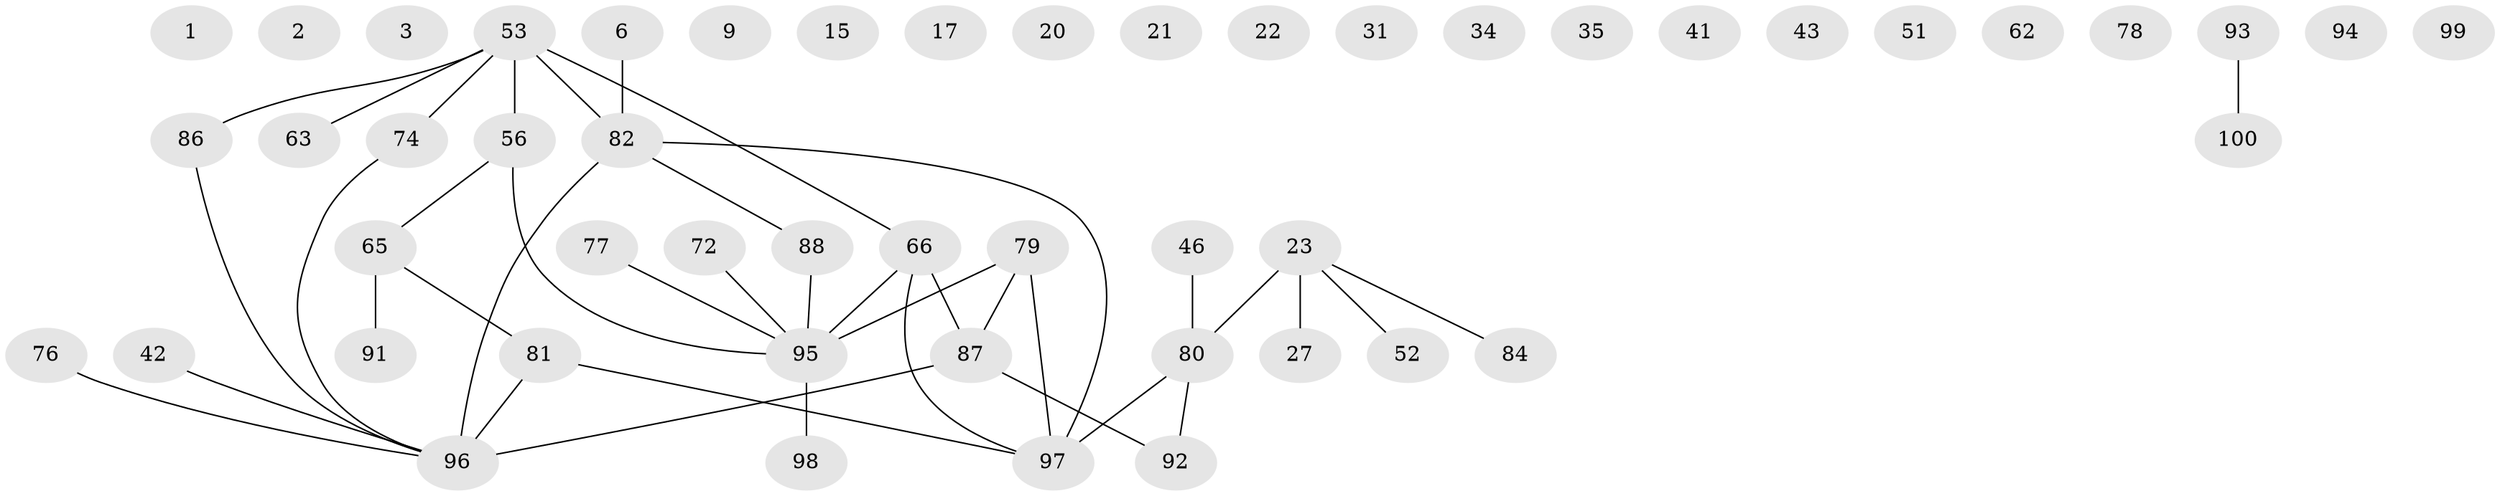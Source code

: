 // original degree distribution, {0: 0.17, 3: 0.16, 5: 0.06, 1: 0.26, 2: 0.25, 4: 0.1}
// Generated by graph-tools (version 1.1) at 2025/43/03/04/25 21:43:46]
// undirected, 50 vertices, 40 edges
graph export_dot {
graph [start="1"]
  node [color=gray90,style=filled];
  1;
  2;
  3;
  6;
  9;
  15;
  17;
  20;
  21;
  22;
  23;
  27;
  31;
  34;
  35;
  41;
  42;
  43;
  46;
  51;
  52;
  53 [super="+4+45"];
  56 [super="+40"];
  62;
  63;
  65;
  66 [super="+49+55"];
  72;
  74 [super="+39+47"];
  76 [super="+58"];
  77;
  78;
  79 [super="+30"];
  80 [super="+67"];
  81 [super="+68"];
  82 [super="+5"];
  84 [super="+73"];
  86 [super="+85"];
  87 [super="+54+59"];
  88;
  91 [super="+12"];
  92;
  93;
  94 [super="+64"];
  95 [super="+32+37"];
  96 [super="+38+50"];
  97 [super="+33+60"];
  98;
  99 [super="+90"];
  100 [super="+75+89"];
  6 -- 82;
  23 -- 27;
  23 -- 52;
  23 -- 80 [weight=2];
  23 -- 84;
  42 -- 96;
  46 -- 80;
  53 -- 82 [weight=2];
  53 -- 66;
  53 -- 63;
  53 -- 56;
  53 -- 74;
  53 -- 86;
  56 -- 95;
  56 -- 65;
  65 -- 81 [weight=2];
  65 -- 91;
  66 -- 97;
  66 -- 95;
  66 -- 87 [weight=2];
  72 -- 95;
  74 -- 96;
  76 -- 96;
  77 -- 95;
  79 -- 97;
  79 -- 95 [weight=2];
  79 -- 87;
  80 -- 92;
  80 -- 97;
  81 -- 96 [weight=2];
  81 -- 97;
  82 -- 88;
  82 -- 96 [weight=2];
  82 -- 97;
  86 -- 96;
  87 -- 92;
  87 -- 96;
  88 -- 95;
  93 -- 100;
  95 -- 98;
}
